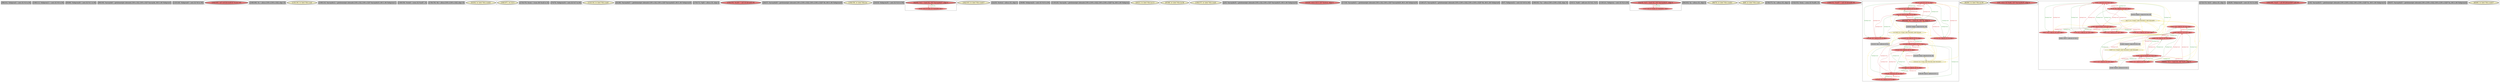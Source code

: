 
digraph G {





subgraph cluster53 {


node347 [penwidth=3.0,fontsize=20,fillcolor=grey,label="[98/101]  %idxprom5 = sext i32 %3 to i64",shape=rectangle,style=filled ]



}

subgraph cluster51 {


node345 [penwidth=3.0,fontsize=20,fillcolor=grey,label="[108/111]  %idxprom11 = sext i32 %5 to i64",shape=rectangle,style=filled ]



}

subgraph cluster50 {


node344 [penwidth=3.0,fontsize=20,fillcolor=grey,label="[65/66]  %idxprom26 = sext i32 %11 to i64",shape=rectangle,style=filled ]



}

subgraph cluster49 {


node343 [penwidth=3.0,fontsize=20,fillcolor=grey,label="[99/100]  %arrayidx6 = getelementptr inbounds [100 x i32], [100 x i32]* %arrayidx, i64 0, i64 %idxprom5",shape=rectangle,style=filled ]



}

subgraph cluster45 {


node339 [penwidth=3.0,fontsize=20,fillcolor=grey,label="[125/128]  %idxprom9 = sext i32 %4 to i64",shape=rectangle,style=filled ]



}

subgraph cluster41 {


node335 [penwidth=3.0,fontsize=20,fillcolor=lightcoral,label="[164/165]  call void @srand(i32 %conv) #3",shape=ellipse,style=filled ]



}

subgraph cluster39 {


node333 [penwidth=3.0,fontsize=20,fillcolor=grey,label="[168/169]  %c = alloca [100 x [100 x i32]], align 16",shape=rectangle,style=filled ]



}

subgraph cluster38 {


node332 [penwidth=3.0,fontsize=20,fillcolor=lemonchiffon,label="[135/136]  br label %for.cond",shape=ellipse,style=filled ]



}

subgraph cluster46 {


node340 [penwidth=3.0,fontsize=20,fillcolor=grey,label="[109/110]  %arrayidx12 = getelementptr inbounds [100 x i32], [100 x i32]* %arrayidx10, i64 0, i64 %idxprom11",shape=rectangle,style=filled ]



}

subgraph cluster37 {


node331 [penwidth=3.0,fontsize=20,fillcolor=grey,label="[149/150]  %rem8 = srem i32 %call7, 10",shape=rectangle,style=filled ]



}

subgraph cluster36 {


node330 [penwidth=3.0,fontsize=20,fillcolor=grey,label="[178/179]  %b = alloca [100 x [100 x i32]], align 16",shape=rectangle,style=filled ]



}

subgraph cluster15 {


node273 [penwidth=3.0,fontsize=20,fillcolor=lemonchiffon,label="[53/54]  br label %for.cond21",shape=ellipse,style=filled ]



}

subgraph cluster40 {


node334 [penwidth=3.0,fontsize=20,fillcolor=lemonchiffon,label="[166/167]  ret i32 0",shape=ellipse,style=filled ]



}

subgraph cluster35 {


node329 [penwidth=3.0,fontsize=20,fillcolor=grey,label="[174/175]  %conv = trunc i64 %call to i32",shape=rectangle,style=filled ]



}

subgraph cluster54 {


node348 [penwidth=3.0,fontsize=20,fillcolor=grey,label="[74/75]  %idxprom34 = sext i32 %17 to i64",shape=rectangle,style=filled ]



}

subgraph cluster42 {


node336 [penwidth=3.0,fontsize=20,fillcolor=lemonchiffon,label="[133/134]  br label %for.cond1",shape=ellipse,style=filled ]



}

subgraph cluster11 {


node269 [penwidth=3.0,fontsize=20,fillcolor=grey,label="[41/46]  %arrayidx27 = getelementptr inbounds [100 x i32], [100 x i32]* %arrayidx25, i64 0, i64 %idxprom26",shape=rectangle,style=filled ]



}

subgraph cluster43 {


node337 [penwidth=3.0,fontsize=20,fillcolor=grey,label="[170/171]  %j20 = alloca i32, align 4",shape=rectangle,style=filled ]



}

subgraph cluster19 {


node294 [penwidth=3.0,fontsize=20,fillcolor=lightcoral,label="[154/155]  %call4 = call i32 @rand() #3",shape=ellipse,style=filled ]



}

subgraph cluster9 {


node266 [penwidth=3.0,fontsize=20,fillcolor=grey,label="[26/27]  %arrayidx29 = getelementptr inbounds [100 x [100 x i32]], [100 x [100 x i32]]* %b, i64 0, i64 %idxprom28",shape=rectangle,style=filled ]



}

subgraph cluster52 {


node346 [penwidth=3.0,fontsize=20,fillcolor=lemonchiffon,label="[158/159]  br label %for.inc",shape=ellipse,style=filled ]



}

subgraph cluster8 {


node265 [penwidth=3.0,fontsize=20,fillcolor=grey,label="[16/19]  %idxprom30 = sext i32 %14 to i64",shape=rectangle,style=filled ]



}

subgraph cluster10 {


node268 [penwidth=3.0,fontsize=20,fillcolor=lightcoral,label="[42/45]  %12 = load i32, i32* %arrayidx27, align 4",shape=ellipse,style=filled ]
node267 [fillcolor=lightcoral,label="[43/44]  store i32 %rem, i32* %arrayidx6, align 4",shape=ellipse,style=filled ]

node267->node268 [style=solid,color=forestgreen,label="T|indep",penwidth=1.0,fontcolor=forestgreen ]
node268->node267 [style=solid,color=firebrick3,label="A|indep",penwidth=1.0,fontcolor=firebrick3 ]


}

subgraph cluster23 {


node298 [penwidth=3.0,fontsize=20,fillcolor=lemonchiffon,label="[182/183]  br label %for.cond17",shape=ellipse,style=filled ]



}

subgraph cluster7 {


node264 [penwidth=3.0,fontsize=20,fillcolor=grey,label="[22/25]  %retval = alloca i32, align 4",shape=rectangle,style=filled ]



}

subgraph cluster14 {


node272 [penwidth=3.0,fontsize=20,fillcolor=grey,label="[39/48]  %idxprom24 = sext i32 %10 to i64",shape=rectangle,style=filled ]



}

subgraph cluster44 {


node338 [penwidth=3.0,fontsize=20,fillcolor=grey,label="[119/120]  %arrayidx = getelementptr inbounds [100 x [100 x i32]], [100 x [100 x i32]]* %a, i64 0, i64 %idxprom",shape=rectangle,style=filled ]



}

subgraph cluster6 {


node263 [penwidth=3.0,fontsize=20,fillcolor=lemonchiffon,label="[20/21]  br label %for.inc13",shape=ellipse,style=filled ]



}

subgraph cluster30 {


node324 [penwidth=3.0,fontsize=20,fillcolor=lemonchiffon,label="[67/68]  br label %for.inc36",shape=ellipse,style=filled ]



}

subgraph cluster31 {


node325 [penwidth=3.0,fontsize=20,fillcolor=lemonchiffon,label="[156/157]  br label %for.cond1",shape=ellipse,style=filled ]



}

subgraph cluster0 {


node256 [penwidth=3.0,fontsize=20,fillcolor=grey,label="[2/5]  %arrayidx35 = getelementptr inbounds [100 x i32], [100 x i32]* %arrayidx33, i64 0, i64 %idxprom34",shape=rectangle,style=filled ]



}

subgraph cluster13 {


node271 [penwidth=3.0,fontsize=20,fillcolor=lightcoral,label="[23/24]  store i32 0, i32* %retval, align 4",shape=ellipse,style=filled ]



}

subgraph cluster5 {


node262 [penwidth=3.0,fontsize=20,fillcolor=grey,label="[17/18]  %arrayidx31 = getelementptr inbounds [100 x i32], [100 x i32]* %arrayidx29, i64 0, i64 %idxprom30",shape=rectangle,style=filled ]



}

subgraph cluster47 {


node341 [penwidth=3.0,fontsize=20,fillcolor=grey,label="[126/127]  %arrayidx10 = getelementptr inbounds [100 x [100 x i32]], [100 x [100 x i32]]* %b, i64 0, i64 %idxprom9",shape=rectangle,style=filled ]



}

subgraph cluster1 {


node257 [penwidth=3.0,fontsize=20,fillcolor=grey,label="[0/7]  %idxprom32 = sext i32 %16 to i64",shape=rectangle,style=filled ]



}

subgraph cluster32 {


node326 [penwidth=3.0,fontsize=20,fillcolor=grey,label="[180/181]  %a = alloca [100 x [100 x i32]], align 16",shape=rectangle,style=filled ]



}

subgraph cluster3 {


node259 [penwidth=3.0,fontsize=20,fillcolor=grey,label="[10/11]  %add = add nsw i32 %12, %15",shape=rectangle,style=filled ]



}

subgraph cluster48 {


node342 [penwidth=3.0,fontsize=20,fillcolor=grey,label="[118/121]  %idxprom = sext i32 %2 to i64",shape=rectangle,style=filled ]



}

subgraph cluster4 {


node261 [penwidth=3.0,fontsize=20,fillcolor=lightcoral,label="[12/15]  %15 = load i32, i32* %arrayidx31, align 4",shape=ellipse,style=filled ]
node260 [fillcolor=lightcoral,label="[13/14]  store i32 %rem8, i32* %arrayidx12, align 4",shape=ellipse,style=filled ]

node260->node261 [style=solid,color=forestgreen,label="T|indep",penwidth=1.0,fontcolor=forestgreen ]
node261->node260 [style=solid,color=firebrick3,label="A|indep",penwidth=1.0,fontcolor=firebrick3 ]


}

subgraph cluster17 {


node275 [penwidth=3.0,fontsize=20,fillcolor=grey,label="[94/163]  %j = alloca i32, align 4",shape=rectangle,style=filled ]



}

subgraph cluster16 {


node274 [penwidth=3.0,fontsize=20,fillcolor=lemonchiffon,label="[69/70]  br label %for.cond21",shape=ellipse,style=filled ]



}

subgraph cluster2 {


node258 [penwidth=3.0,fontsize=20,fillcolor=lemonchiffon,label="[8/9]  br label %for.cond",shape=ellipse,style=filled ]



}

subgraph cluster34 {


node328 [penwidth=3.0,fontsize=20,fillcolor=grey,label="[176/177]  %i = alloca i32, align 4",shape=rectangle,style=filled ]



}

subgraph cluster22 {


node297 [penwidth=3.0,fontsize=20,fillcolor=grey,label="[152/153]  %rem = srem i32 %call4, 10",shape=rectangle,style=filled ]



}

subgraph cluster25 {


node300 [penwidth=3.0,fontsize=20,fillcolor=lightcoral,label="[148/151]  %call7 = call i32 @rand() #3",shape=ellipse,style=filled ]



}

subgraph cluster18 {


node281 [fillcolor=lightcoral,label="[96/115]  store i32 0, i32* %j, align 4",shape=ellipse,style=filled ]
node289 [fillcolor=grey,label="[104/105]  %inc = add nsw i32 %6, 1",shape=rectangle,style=filled ]
node292 [fillcolor=lightcoral,label="[107/112]  %5 = load i32, i32* %j, align 4",shape=ellipse,style=filled ]
node284 [penwidth=3.0,fontsize=20,fillcolor=lightcoral,label="[95/162]  %1 = load i32, i32* %j, align 4",shape=ellipse,style=filled ]
node276 [fillcolor=lightcoral,label="[102/113]  store i32 %inc, i32* %j, align 4",shape=ellipse,style=filled ]
node285 [fillcolor=lightcoral,label="[130/143]  %0 = load i32, i32* %i, align 4",shape=ellipse,style=filled ]
node277 [fillcolor=grey,label="[131/142]  %cmp = icmp slt i32 %0, 100",shape=rectangle,style=filled ]
node278 [fillcolor=lightcoral,label="[103/106]  %6 = load i32, i32* %j, align 4",shape=ellipse,style=filled ]
node282 [fillcolor=lightcoral,label="[123/146]  store i32 %inc14, i32* %i, align 4",shape=ellipse,style=filled ]
node280 [fillcolor=lemonchiffon,label="[117/160]  br i1 %cmp2, label %for.body3, label %for.end",shape=ellipse,style=filled ]
node291 [fillcolor=grey,label="[138/139]  %inc14 = add nsw i32 %7, 1",shape=rectangle,style=filled ]
node293 [fillcolor=grey,label="[116/161]  %cmp2 = icmp slt i32 %1, 100",shape=rectangle,style=filled ]
node283 [fillcolor=lightcoral,label="[97/114]  %3 = load i32, i32* %j, align 4",shape=ellipse,style=filled ]
node288 [fillcolor=lightcoral,label="[122/147]  %2 = load i32, i32* %i, align 4",shape=ellipse,style=filled ]
node286 [fillcolor=lightcoral,label="[137/140]  %7 = load i32, i32* %i, align 4",shape=ellipse,style=filled ]
node287 [fillcolor=lightcoral,label="[124/145]  %4 = load i32, i32* %i, align 4",shape=ellipse,style=filled ]
node279 [fillcolor=lightcoral,label="[129/144]  store i32 0, i32* %i, align 4",shape=ellipse,style=filled ]
node290 [fillcolor=lemonchiffon,label="[132/141]  br i1 %cmp, label %for.body, label %for.end15",shape=ellipse,style=filled ]

node284->node293 [style=solid,color=black,label="",penwidth=0.5,fontcolor=black ]
node279->node286 [style=solid,color=forestgreen,label="T|indep|Const",penwidth=1.0,fontcolor=forestgreen ]
node282->node288 [style=solid,color=forestgreen,label="T|indep|Const",penwidth=1.0,fontcolor=forestgreen ]
node286->node291 [style=solid,color=black,label="",penwidth=0.5,fontcolor=black ]
node288->node282 [style=solid,color=firebrick3,label="A|indep|Const",penwidth=1.0,fontcolor=firebrick3 ]
node280->node292 [style=solid,color=gold,label="C",penwidth=1.0,fontcolor=gold ]
node286->node279 [style=solid,color=firebrick3,label="A|indep|Const",penwidth=1.0,fontcolor=firebrick3 ]
node280->node289 [style=solid,color=gold,label="C",penwidth=1.0,fontcolor=gold ]
node283->node276 [style=solid,color=firebrick3,label="A|indep|Const",penwidth=1.0,fontcolor=firebrick3 ]
node276->node283 [style=solid,color=forestgreen,label="T|indep|Const",penwidth=1.0,fontcolor=forestgreen ]
node279->node287 [style=solid,color=forestgreen,label="T|indep|Const",penwidth=1.0,fontcolor=forestgreen ]
node279->node285 [style=solid,color=forestgreen,label="T|indep|Const",penwidth=1.0,fontcolor=forestgreen ]
node285->node282 [style=solid,color=firebrick3,label="A|indep|Const",penwidth=1.0,fontcolor=firebrick3 ]
node285->node279 [style=solid,color=firebrick3,label="A|indep|Const",penwidth=1.0,fontcolor=firebrick3 ]
node287->node279 [style=solid,color=firebrick3,label="A|indep|Const",penwidth=1.0,fontcolor=firebrick3 ]
node280->node293 [style=solid,color=gold,label="C",penwidth=1.0,fontcolor=gold ]
node290->node290 [style=solid,color=gold,label="C",penwidth=1.0,fontcolor=gold ]
node286->node282 [style=solid,color=firebrick3,label="A|indep|Const",penwidth=1.0,fontcolor=firebrick3 ]
node276->node284 [style=solid,color=forestgreen,label="T|indep|Const",penwidth=1.0,fontcolor=forestgreen ]
node280->node283 [style=solid,color=gold,label="C",penwidth=1.0,fontcolor=gold ]
node290->node280 [style=solid,color=gold,label="C",penwidth=1.0,fontcolor=gold ]
node281->node278 [style=solid,color=forestgreen,label="T|indep|Const",penwidth=1.0,fontcolor=forestgreen ]
node281->node283 [style=solid,color=forestgreen,label="T|indep|Const",penwidth=1.0,fontcolor=forestgreen ]
node290->node282 [style=solid,color=gold,label="C",penwidth=1.0,fontcolor=gold ]
node290->node281 [style=solid,color=gold,label="C",penwidth=1.0,fontcolor=gold ]
node278->node281 [style=solid,color=firebrick3,label="A|indep|Const",penwidth=1.0,fontcolor=firebrick3 ]
node290->node291 [style=solid,color=gold,label="C",penwidth=1.0,fontcolor=gold ]
node291->node282 [style=solid,color=black,label="",penwidth=0.5,fontcolor=black ]
node293->node280 [style=solid,color=black,label="",penwidth=0.5,fontcolor=black ]
node288->node279 [style=solid,color=firebrick3,label="A|indep|Const",penwidth=1.0,fontcolor=firebrick3 ]
node290->node286 [style=solid,color=gold,label="C",penwidth=1.0,fontcolor=gold ]
node290->node284 [style=solid,color=gold,label="C",penwidth=1.0,fontcolor=gold ]
node280->node280 [style=solid,color=gold,label="C",penwidth=1.0,fontcolor=gold ]
node289->node276 [style=solid,color=black,label="",penwidth=0.5,fontcolor=black ]
node280->node287 [style=solid,color=gold,label="C",penwidth=1.0,fontcolor=gold ]
node292->node281 [style=solid,color=firebrick3,label="A|indep|Const",penwidth=1.0,fontcolor=firebrick3 ]
node283->node281 [style=solid,color=firebrick3,label="A|indep|Const",penwidth=1.0,fontcolor=firebrick3 ]
node276->node292 [style=solid,color=forestgreen,label="T|indep|Const",penwidth=1.0,fontcolor=forestgreen ]
node278->node289 [style=solid,color=black,label="",penwidth=0.5,fontcolor=black ]
node281->node292 [style=solid,color=forestgreen,label="T|indep|Const",penwidth=1.0,fontcolor=forestgreen ]
node282->node285 [style=solid,color=forestgreen,label="T|indep|Const",penwidth=1.0,fontcolor=forestgreen ]
node290->node293 [style=solid,color=gold,label="C",penwidth=1.0,fontcolor=gold ]
node280->node278 [style=solid,color=gold,label="C",penwidth=1.0,fontcolor=gold ]
node280->node288 [style=solid,color=gold,label="C",penwidth=1.0,fontcolor=gold ]
node282->node287 [style=solid,color=forestgreen,label="T|indep|Const",penwidth=1.0,fontcolor=forestgreen ]
node290->node285 [style=solid,color=gold,label="C",penwidth=1.0,fontcolor=gold ]
node277->node290 [style=solid,color=black,label="",penwidth=0.5,fontcolor=black ]
node282->node286 [style=solid,color=forestgreen,label="T|indep|Const",penwidth=1.0,fontcolor=forestgreen ]
node292->node276 [style=solid,color=firebrick3,label="A|indep|Const",penwidth=1.0,fontcolor=firebrick3 ]
node278->node276 [style=solid,color=firebrick3,label="A|indep|Const",penwidth=1.0,fontcolor=firebrick3 ]
node280->node276 [style=solid,color=gold,label="C",penwidth=1.0,fontcolor=gold ]
node281->node284 [style=solid,color=forestgreen,label="T|indep|Const",penwidth=1.0,fontcolor=forestgreen ]
node279->node288 [style=solid,color=forestgreen,label="T|indep|Const",penwidth=1.0,fontcolor=forestgreen ]
node276->node278 [style=solid,color=forestgreen,label="T|indep|Const",penwidth=1.0,fontcolor=forestgreen ]
node280->node284 [style=solid,color=gold,label="C",penwidth=1.0,fontcolor=gold ]
node284->node281 [style=solid,color=firebrick3,label="A|indep|Const",penwidth=1.0,fontcolor=firebrick3 ]
node285->node277 [style=solid,color=black,label="",penwidth=0.5,fontcolor=black ]
node284->node276 [style=solid,color=firebrick3,label="A|indep|Const",penwidth=1.0,fontcolor=firebrick3 ]
node290->node277 [style=solid,color=gold,label="C",penwidth=1.0,fontcolor=gold ]
node287->node282 [style=solid,color=firebrick3,label="A|indep|Const",penwidth=1.0,fontcolor=firebrick3 ]


}

subgraph cluster29 {


node323 [penwidth=3.0,fontsize=20,fillcolor=lemonchiffon,label="[83/84]  br label %for.inc39",shape=ellipse,style=filled ]



}

subgraph cluster20 {


node295 [penwidth=3.0,fontsize=20,fillcolor=lightcoral,label="[3/4]  store i32 %add, i32* %arrayidx35, align 4",shape=ellipse,style=filled ]



}

subgraph cluster26 {


node320 [fillcolor=lightcoral,label="[55/82]  store i32 0, i32* %j20, align 4",shape=ellipse,style=filled ]
node305 [fillcolor=lightcoral,label="[62/79]  %9 = load i32, i32* %j20, align 4",shape=ellipse,style=filled ]
node304 [fillcolor=lemonchiffon,label="[52/87]  br i1 %cmp18, label %for.body19, label %for.end41",shape=ellipse,style=filled ]
node310 [fillcolor=lightcoral,label="[71/72]  %11 = load i32, i32* %j20, align 4",shape=ellipse,style=filled ]
node317 [fillcolor=lightcoral,label="[56/81]  %14 = load i32, i32* %j20, align 4",shape=ellipse,style=filled ]
node313 [fillcolor=lightcoral,label="[32/91]  %16 = load i32, i32* %i16, align 4",shape=ellipse,style=filled ]
node309 [fillcolor=lightcoral,label="[34/37]  %19 = load i32, i32* %i16, align 4",shape=ellipse,style=filled ]
node306 [fillcolor=lightcoral,label="[33/90]  store i32 0, i32* %i16, align 4",shape=ellipse,style=filled ]
node301 [fillcolor=grey,label="[35/36]  %inc40 = add nsw i32 %19, 1",shape=rectangle,style=filled ]
node318 [fillcolor=lightcoral,label="[31/92]  store i32 %inc40, i32* %i16, align 4",shape=ellipse,style=filled ]
node302 [fillcolor=grey,label="[59/60]  %inc37 = add nsw i32 %18, 1",shape=rectangle,style=filled ]
node307 [fillcolor=lightcoral,label="[38/49]  %10 = load i32, i32* %i16, align 4",shape=ellipse,style=filled ]
node303 [fillcolor=lightcoral,label="[73/76]  %17 = load i32, i32* %j20, align 4",shape=ellipse,style=filled ]
node308 [penwidth=3.0,fontsize=20,fillcolor=lightcoral,label="[30/93]  %13 = load i32, i32* %i16, align 4",shape=ellipse,style=filled ]
node311 [fillcolor=lightcoral,label="[58/61]  %18 = load i32, i32* %j20, align 4",shape=ellipse,style=filled ]
node312 [fillcolor=grey,label="[51/88]  %cmp18 = icmp slt i32 %8, 100",shape=rectangle,style=filled ]
node314 [fillcolor=lemonchiffon,label="[64/77]  br i1 %cmp22, label %for.body23, label %for.end38",shape=ellipse,style=filled ]
node315 [fillcolor=lightcoral,label="[50/89]  %8 = load i32, i32* %i16, align 4",shape=ellipse,style=filled ]
node319 [fillcolor=lightcoral,label="[57/80]  store i32 %inc37, i32* %j20, align 4",shape=ellipse,style=filled ]
node316 [fillcolor=grey,label="[63/78]  %cmp22 = icmp slt i32 %9, 100",shape=rectangle,style=filled ]

node311->node320 [style=solid,color=firebrick3,label="A|indep|Const",penwidth=1.0,fontcolor=firebrick3 ]
node310->node320 [style=solid,color=firebrick3,label="A|indep|Const",penwidth=1.0,fontcolor=firebrick3 ]
node309->node318 [style=solid,color=firebrick3,label="A|indep|Const",penwidth=1.0,fontcolor=firebrick3 ]
node305->node320 [style=solid,color=firebrick3,label="A|indep|Const",penwidth=1.0,fontcolor=firebrick3 ]
node302->node319 [style=solid,color=black,label="",penwidth=0.5,fontcolor=black ]
node320->node305 [style=solid,color=forestgreen,label="T|indep|Const",penwidth=1.0,fontcolor=forestgreen ]
node315->node306 [style=solid,color=firebrick3,label="A|indep|Const",penwidth=1.0,fontcolor=firebrick3 ]
node305->node316 [style=solid,color=black,label="",penwidth=0.5,fontcolor=black ]
node320->node311 [style=solid,color=forestgreen,label="T|indep|Const",penwidth=1.0,fontcolor=forestgreen ]
node308->node306 [style=solid,color=firebrick3,label="A|indep|Const",penwidth=1.0,fontcolor=firebrick3 ]
node306->node308 [style=solid,color=forestgreen,label="T|indep|Const",penwidth=1.0,fontcolor=forestgreen ]
node306->node313 [style=solid,color=forestgreen,label="T|indep|Const",penwidth=1.0,fontcolor=forestgreen ]
node311->node302 [style=solid,color=black,label="",penwidth=0.5,fontcolor=black ]
node304->node304 [style=solid,color=gold,label="C",penwidth=1.0,fontcolor=gold ]
node306->node307 [style=solid,color=forestgreen,label="T|indep|Const",penwidth=1.0,fontcolor=forestgreen ]
node314->node314 [style=solid,color=gold,label="C",penwidth=1.0,fontcolor=gold ]
node314->node305 [style=solid,color=gold,label="C",penwidth=1.0,fontcolor=gold ]
node304->node301 [style=solid,color=gold,label="C",penwidth=1.0,fontcolor=gold ]
node320->node310 [style=solid,color=forestgreen,label="T|indep|Const",penwidth=1.0,fontcolor=forestgreen ]
node305->node319 [style=solid,color=firebrick3,label="A|indep|Const",penwidth=1.0,fontcolor=firebrick3 ]
node319->node305 [style=solid,color=forestgreen,label="T|indep|Const",penwidth=1.0,fontcolor=forestgreen ]
node314->node313 [style=solid,color=gold,label="C",penwidth=1.0,fontcolor=gold ]
node304->node320 [style=solid,color=gold,label="C",penwidth=1.0,fontcolor=gold ]
node314->node308 [style=solid,color=gold,label="C",penwidth=1.0,fontcolor=gold ]
node316->node314 [style=solid,color=black,label="",penwidth=0.5,fontcolor=black ]
node314->node302 [style=solid,color=gold,label="C",penwidth=1.0,fontcolor=gold ]
node306->node315 [style=solid,color=forestgreen,label="T|indep|Const",penwidth=1.0,fontcolor=forestgreen ]
node308->node318 [style=solid,color=firebrick3,label="A|indep|Const",penwidth=1.0,fontcolor=firebrick3 ]
node319->node310 [style=solid,color=forestgreen,label="T|indep|Const",penwidth=1.0,fontcolor=forestgreen ]
node315->node312 [style=solid,color=black,label="",penwidth=0.5,fontcolor=black ]
node317->node320 [style=solid,color=firebrick3,label="A|indep|Const",penwidth=1.0,fontcolor=firebrick3 ]
node317->node319 [style=solid,color=firebrick3,label="A|indep|Const",penwidth=1.0,fontcolor=firebrick3 ]
node318->node313 [style=solid,color=forestgreen,label="T|indep|Const",penwidth=1.0,fontcolor=forestgreen ]
node318->node307 [style=solid,color=forestgreen,label="T|indep|Const",penwidth=1.0,fontcolor=forestgreen ]
node301->node318 [style=solid,color=black,label="",penwidth=0.5,fontcolor=black ]
node318->node315 [style=solid,color=forestgreen,label="T|indep|Const",penwidth=1.0,fontcolor=forestgreen ]
node314->node307 [style=solid,color=gold,label="C",penwidth=1.0,fontcolor=gold ]
node319->node311 [style=solid,color=forestgreen,label="T|indep|Const",penwidth=1.0,fontcolor=forestgreen ]
node314->node317 [style=solid,color=gold,label="C",penwidth=1.0,fontcolor=gold ]
node315->node318 [style=solid,color=firebrick3,label="A|indep|Const",penwidth=1.0,fontcolor=firebrick3 ]
node304->node318 [style=solid,color=gold,label="C",penwidth=1.0,fontcolor=gold ]
node313->node318 [style=solid,color=firebrick3,label="A|indep|Const",penwidth=1.0,fontcolor=firebrick3 ]
node318->node308 [style=solid,color=forestgreen,label="T|indep|Const",penwidth=1.0,fontcolor=forestgreen ]
node312->node304 [style=solid,color=black,label="",penwidth=0.5,fontcolor=black ]
node303->node319 [style=solid,color=firebrick3,label="A|indep|Const",penwidth=1.0,fontcolor=firebrick3 ]
node314->node303 [style=solid,color=gold,label="C",penwidth=1.0,fontcolor=gold ]
node309->node306 [style=solid,color=firebrick3,label="A|indep|Const",penwidth=1.0,fontcolor=firebrick3 ]
node314->node316 [style=solid,color=gold,label="C",penwidth=1.0,fontcolor=gold ]
node314->node310 [style=solid,color=gold,label="C",penwidth=1.0,fontcolor=gold ]
node313->node306 [style=solid,color=firebrick3,label="A|indep|Const",penwidth=1.0,fontcolor=firebrick3 ]
node320->node317 [style=solid,color=forestgreen,label="T|indep|Const",penwidth=1.0,fontcolor=forestgreen ]
node304->node305 [style=solid,color=gold,label="C",penwidth=1.0,fontcolor=gold ]
node314->node319 [style=solid,color=gold,label="C",penwidth=1.0,fontcolor=gold ]
node319->node317 [style=solid,color=forestgreen,label="T|indep|Const",penwidth=1.0,fontcolor=forestgreen ]
node314->node311 [style=solid,color=gold,label="C",penwidth=1.0,fontcolor=gold ]
node304->node315 [style=solid,color=gold,label="C",penwidth=1.0,fontcolor=gold ]
node304->node314 [style=solid,color=gold,label="C",penwidth=1.0,fontcolor=gold ]
node310->node319 [style=solid,color=firebrick3,label="A|indep|Const",penwidth=1.0,fontcolor=firebrick3 ]
node311->node319 [style=solid,color=firebrick3,label="A|indep|Const",penwidth=1.0,fontcolor=firebrick3 ]
node304->node309 [style=solid,color=gold,label="C",penwidth=1.0,fontcolor=gold ]
node319->node303 [style=solid,color=forestgreen,label="T|indep|Const",penwidth=1.0,fontcolor=forestgreen ]
node309->node301 [style=solid,color=black,label="",penwidth=0.5,fontcolor=black ]
node303->node320 [style=solid,color=firebrick3,label="A|indep|Const",penwidth=1.0,fontcolor=firebrick3 ]
node304->node316 [style=solid,color=gold,label="C",penwidth=1.0,fontcolor=gold ]
node307->node318 [style=solid,color=firebrick3,label="A|indep|Const",penwidth=1.0,fontcolor=firebrick3 ]
node307->node306 [style=solid,color=firebrick3,label="A|indep|Const",penwidth=1.0,fontcolor=firebrick3 ]
node306->node309 [style=solid,color=forestgreen,label="T|indep|Const",penwidth=1.0,fontcolor=forestgreen ]
node320->node303 [style=solid,color=forestgreen,label="T|indep|Const",penwidth=1.0,fontcolor=forestgreen ]
node318->node309 [style=solid,color=forestgreen,label="T|indep|Const",penwidth=1.0,fontcolor=forestgreen ]
node304->node312 [style=solid,color=gold,label="C",penwidth=1.0,fontcolor=gold ]


}

subgraph cluster24 {


node299 [penwidth=3.0,fontsize=20,fillcolor=grey,label="[172/173]  %i16 = alloca i32, align 4",shape=rectangle,style=filled ]



}

subgraph cluster28 {


node322 [penwidth=3.0,fontsize=20,fillcolor=grey,label="[28/29]  %idxprom28 = sext i32 %13 to i64",shape=rectangle,style=filled ]



}

subgraph cluster27 {


node321 [penwidth=3.0,fontsize=20,fillcolor=lightcoral,label="[184/185]  %call = call i64 @time(i64* null) #3",shape=ellipse,style=filled ]



}

subgraph cluster21 {


node296 [penwidth=3.0,fontsize=20,fillcolor=grey,label="[1/6]  %arrayidx33 = getelementptr inbounds [100 x [100 x i32]], [100 x [100 x i32]]* %c, i64 0, i64 %idxprom32",shape=rectangle,style=filled ]



}

subgraph cluster12 {


node270 [penwidth=3.0,fontsize=20,fillcolor=grey,label="[40/47]  %arrayidx25 = getelementptr inbounds [100 x [100 x i32]], [100 x [100 x i32]]* %a, i64 0, i64 %idxprom24",shape=rectangle,style=filled ]



}

subgraph cluster33 {


node327 [penwidth=3.0,fontsize=20,fillcolor=lemonchiffon,label="[85/86]  br label %for.cond17",shape=ellipse,style=filled ]



}

}

